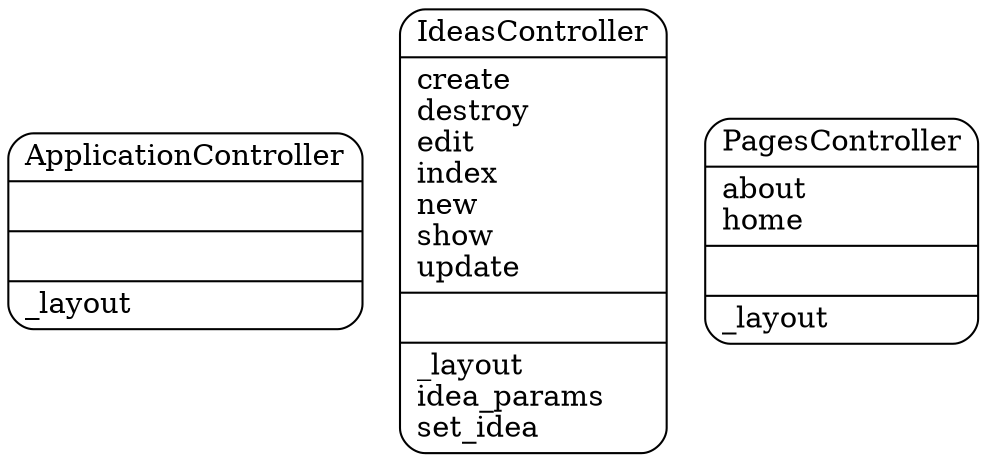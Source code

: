 digraph controllers_diagram {
	graph[overlap=false, splines=true]
	"ApplicationController" [shape=Mrecord, label="{ApplicationController|\l|\l|_layout\l}"]
	"IdeasController" [shape=Mrecord, label="{IdeasController|create\ldestroy\ledit\lindex\lnew\lshow\lupdate\l|\l|_layout\lidea_params\lset_idea\l}"]
	"PagesController" [shape=Mrecord, label="{PagesController|about\lhome\l|\l|_layout\l}"]
}
